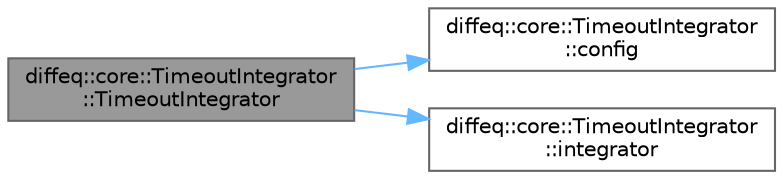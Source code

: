 digraph "diffeq::core::TimeoutIntegrator::TimeoutIntegrator"
{
 // LATEX_PDF_SIZE
  bgcolor="transparent";
  edge [fontname=Helvetica,fontsize=10,labelfontname=Helvetica,labelfontsize=10];
  node [fontname=Helvetica,fontsize=10,shape=box,height=0.2,width=0.4];
  rankdir="LR";
  Node1 [id="Node000001",label="diffeq::core::TimeoutIntegrator\l::TimeoutIntegrator",height=0.2,width=0.4,color="gray40", fillcolor="grey60", style="filled", fontcolor="black",tooltip="Construct timeout integrator with an existing integrator."];
  Node1 -> Node2 [id="edge1_Node000001_Node000002",color="steelblue1",style="solid",tooltip=" "];
  Node2 [id="Node000002",label="diffeq::core::TimeoutIntegrator\l::config",height=0.2,width=0.4,color="grey40", fillcolor="white", style="filled",URL="$classdiffeq_1_1core_1_1_timeout_integrator.html#ad36e2fc291179c8c39a9d82d0fda0cfc",tooltip="Access timeout configuration."];
  Node1 -> Node3 [id="edge2_Node000001_Node000003",color="steelblue1",style="solid",tooltip=" "];
  Node3 [id="Node000003",label="diffeq::core::TimeoutIntegrator\l::integrator",height=0.2,width=0.4,color="grey40", fillcolor="white", style="filled",URL="$classdiffeq_1_1core_1_1_timeout_integrator.html#ac6b806bf54225f5a4daf7403b6d8e035",tooltip="Access the underlying integrator."];
}
